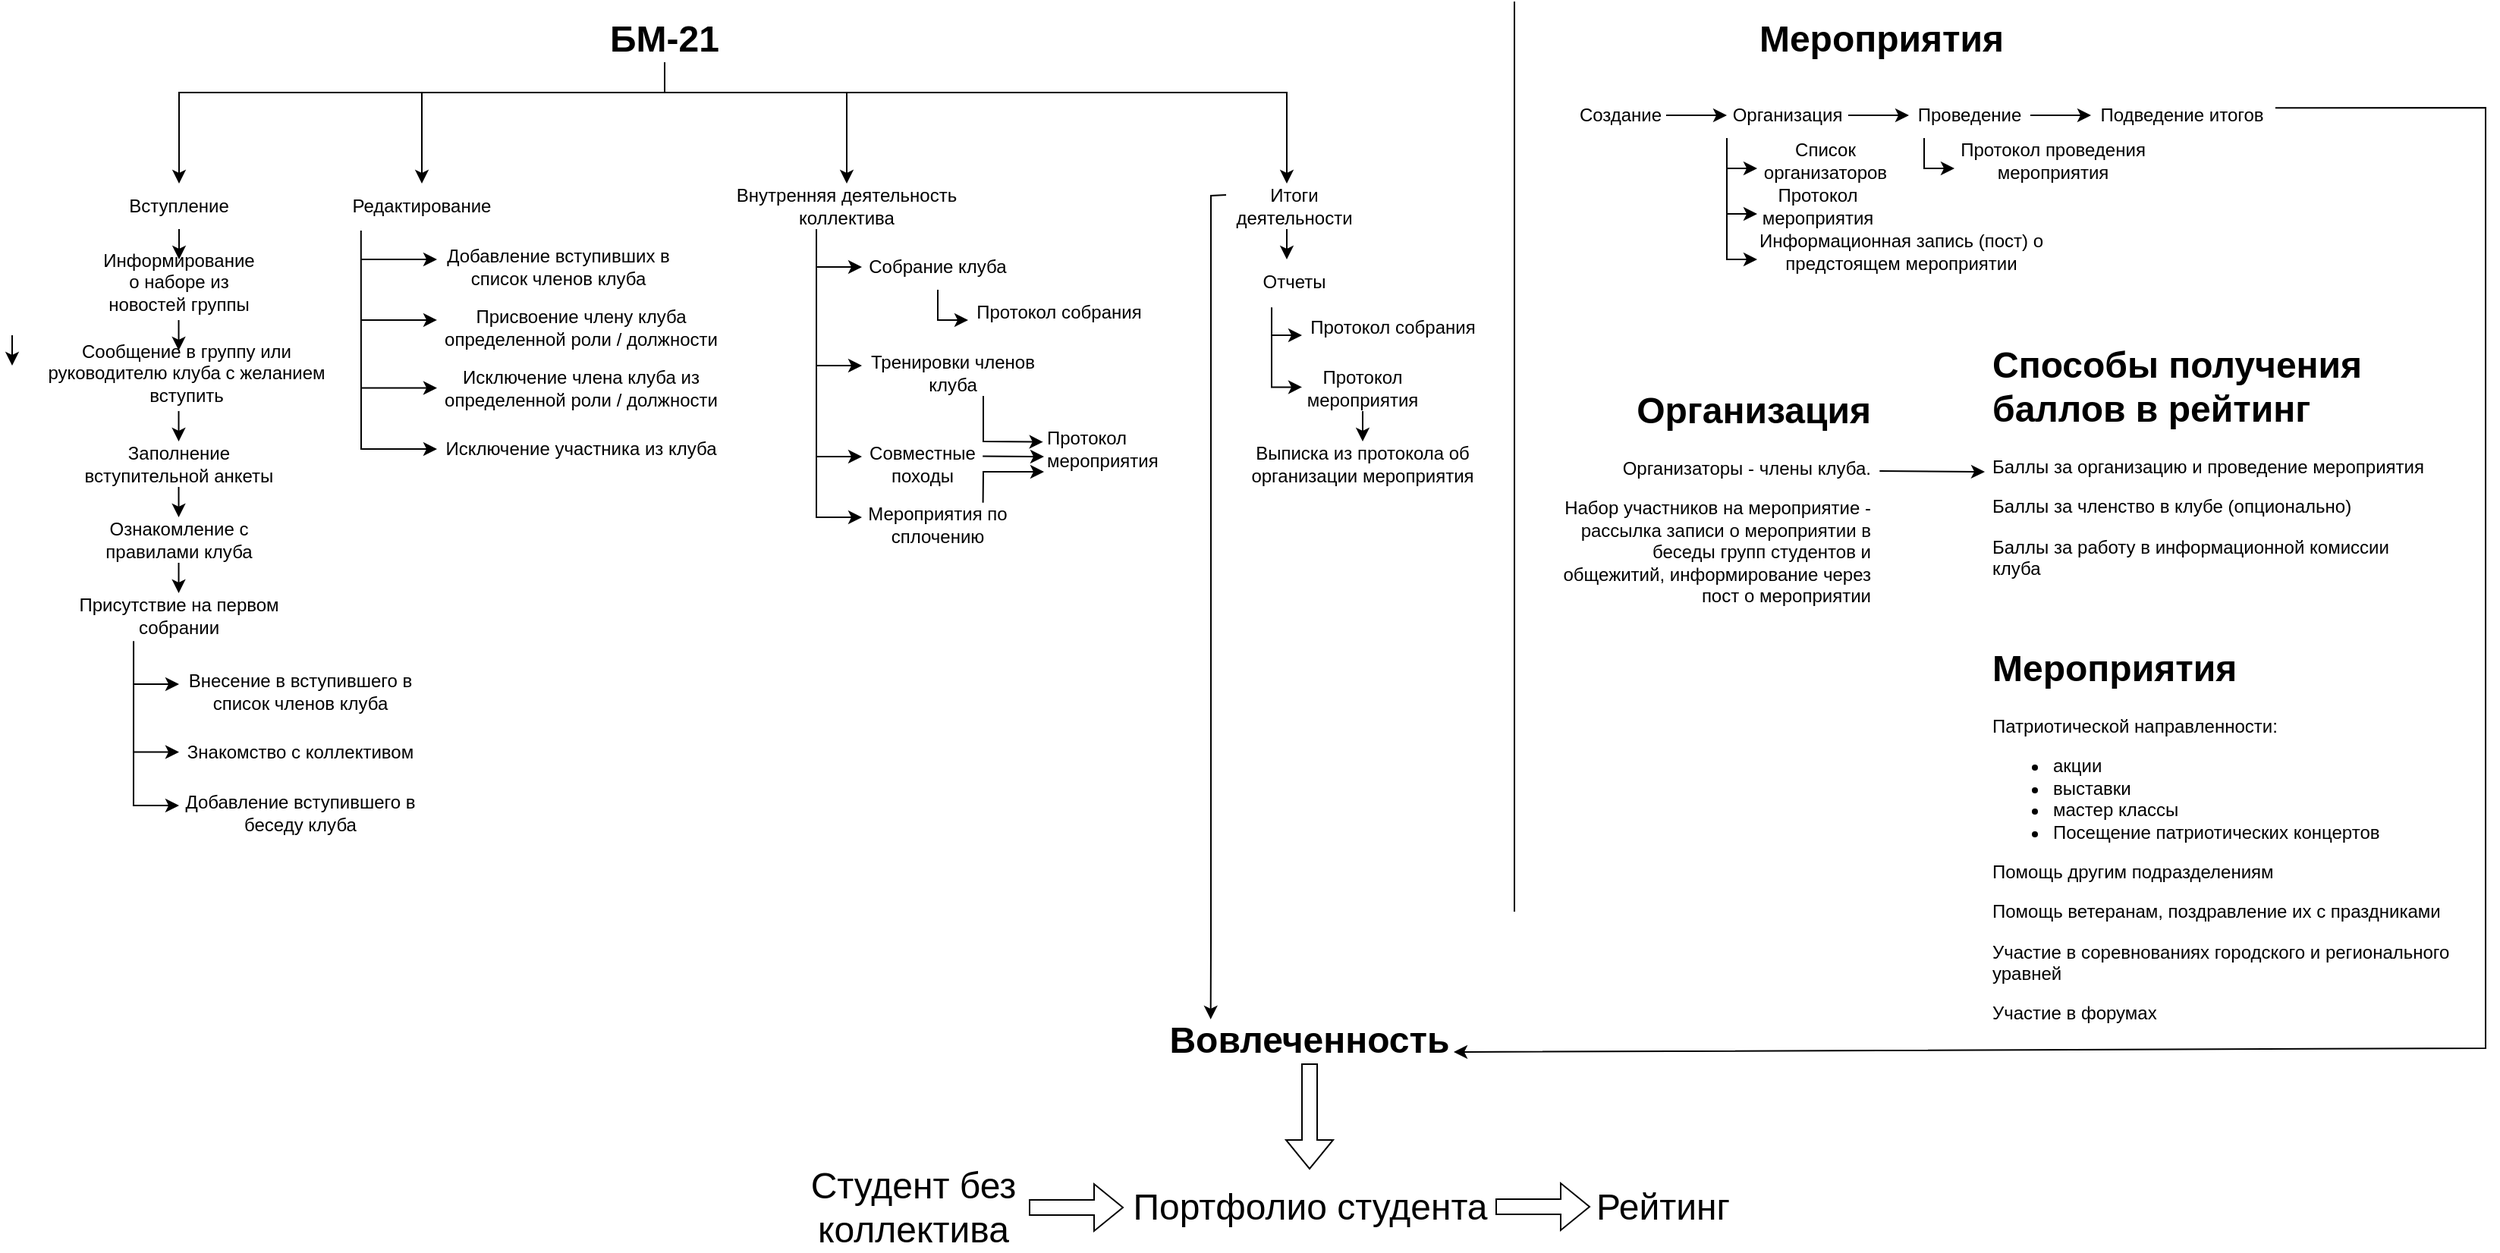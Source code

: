 <mxfile version="18.0.1" type="device"><diagram id="orWuGSiHzWUn6FNbrBjt" name="Страница 1"><mxGraphModel dx="1504" dy="408" grid="1" gridSize="10" guides="1" tooltips="1" connect="1" arrows="1" fold="1" page="1" pageScale="1" pageWidth="827" pageHeight="1169" math="0" shadow="0"><root><mxCell id="0"/><mxCell id="1" parent="0"/><mxCell id="mxKZkLhBDUnroIN9BCBz-1" value="&lt;font style=&quot;font-size: 24px;&quot;&gt;&lt;b&gt;БМ-21&lt;/b&gt;&lt;/font&gt;" style="text;html=1;strokeColor=none;fillColor=none;align=center;verticalAlign=middle;whiteSpace=wrap;rounded=0;" parent="1" vertex="1"><mxGeometry x="330" y="90" width="60" height="30" as="geometry"/></mxCell><mxCell id="mxKZkLhBDUnroIN9BCBz-2" value="" style="endArrow=classic;html=1;rounded=0;exitX=0.5;exitY=1;exitDx=0;exitDy=0;entryX=0.5;entryY=0;entryDx=0;entryDy=0;" parent="1" source="mxKZkLhBDUnroIN9BCBz-1" target="mxKZkLhBDUnroIN9BCBz-4" edge="1"><mxGeometry width="50" height="50" relative="1" as="geometry"><mxPoint x="20" y="210" as="sourcePoint"/><mxPoint x="40" y="200" as="targetPoint"/><Array as="points"><mxPoint x="360" y="140"/><mxPoint x="200" y="140"/><mxPoint x="40" y="140"/></Array></mxGeometry></mxCell><mxCell id="mxKZkLhBDUnroIN9BCBz-4" value="Вступление" style="text;html=1;strokeColor=none;fillColor=none;align=center;verticalAlign=middle;whiteSpace=wrap;rounded=0;" parent="1" vertex="1"><mxGeometry x="10" y="200" width="60" height="30" as="geometry"/></mxCell><mxCell id="mxKZkLhBDUnroIN9BCBz-6" value="" style="endArrow=classic;html=1;rounded=0;exitX=0.5;exitY=1;exitDx=0;exitDy=0;" parent="1" source="mxKZkLhBDUnroIN9BCBz-4" edge="1"><mxGeometry width="50" height="50" relative="1" as="geometry"><mxPoint x="20" y="310" as="sourcePoint"/><mxPoint x="40" y="250" as="targetPoint"/></mxGeometry></mxCell><mxCell id="mxKZkLhBDUnroIN9BCBz-7" value="Информирование о наборе из новостей группы" style="text;html=1;strokeColor=none;fillColor=none;align=center;verticalAlign=middle;whiteSpace=wrap;rounded=0;" parent="1" vertex="1"><mxGeometry x="10" y="250" width="60" height="30" as="geometry"/></mxCell><mxCell id="mxKZkLhBDUnroIN9BCBz-8" value="" style="endArrow=classic;html=1;rounded=0;exitX=0.5;exitY=1;exitDx=0;exitDy=0;" parent="1" edge="1"><mxGeometry width="50" height="50" relative="1" as="geometry"><mxPoint x="39.76" y="290" as="sourcePoint"/><mxPoint x="39.76" y="310" as="targetPoint"/></mxGeometry></mxCell><mxCell id="mxKZkLhBDUnroIN9BCBz-10" value="Сообщение в группу или руководителю клуба с желанием вступить" style="text;html=1;strokeColor=none;fillColor=none;align=center;verticalAlign=middle;whiteSpace=wrap;rounded=0;" parent="1" vertex="1"><mxGeometry x="-50" y="310" width="190" height="30" as="geometry"/></mxCell><mxCell id="mxKZkLhBDUnroIN9BCBz-11" value="" style="endArrow=classic;html=1;rounded=0;exitX=0.5;exitY=1;exitDx=0;exitDy=0;" parent="1" edge="1"><mxGeometry width="50" height="50" relative="1" as="geometry"><mxPoint x="39.76" y="350" as="sourcePoint"/><mxPoint x="39.76" y="370" as="targetPoint"/></mxGeometry></mxCell><mxCell id="mxKZkLhBDUnroIN9BCBz-12" value="" style="endArrow=classic;html=1;rounded=0;exitX=0.5;exitY=1;exitDx=0;exitDy=0;" parent="1" edge="1"><mxGeometry width="50" height="50" relative="1" as="geometry"><mxPoint x="-70.0" y="300" as="sourcePoint"/><mxPoint x="-70.0" y="320" as="targetPoint"/></mxGeometry></mxCell><mxCell id="mxKZkLhBDUnroIN9BCBz-13" value="Заполнение вступительной анкеты" style="text;html=1;strokeColor=none;fillColor=none;align=center;verticalAlign=middle;whiteSpace=wrap;rounded=0;" parent="1" vertex="1"><mxGeometry x="-30" y="370" width="140" height="30" as="geometry"/></mxCell><mxCell id="mxKZkLhBDUnroIN9BCBz-14" value="" style="endArrow=classic;html=1;rounded=0;exitX=0.5;exitY=1;exitDx=0;exitDy=0;" parent="1" edge="1"><mxGeometry width="50" height="50" relative="1" as="geometry"><mxPoint x="39.76" y="400" as="sourcePoint"/><mxPoint x="39.76" y="420" as="targetPoint"/></mxGeometry></mxCell><mxCell id="mxKZkLhBDUnroIN9BCBz-15" value="Ознакомление с правилами клуба" style="text;html=1;strokeColor=none;fillColor=none;align=center;verticalAlign=middle;whiteSpace=wrap;rounded=0;" parent="1" vertex="1"><mxGeometry x="-15" y="420" width="110" height="30" as="geometry"/></mxCell><mxCell id="mxKZkLhBDUnroIN9BCBz-16" value="" style="endArrow=classic;html=1;rounded=0;exitX=0.5;exitY=1;exitDx=0;exitDy=0;" parent="1" edge="1"><mxGeometry width="50" height="50" relative="1" as="geometry"><mxPoint x="39.76" y="450" as="sourcePoint"/><mxPoint x="39.76" y="470" as="targetPoint"/></mxGeometry></mxCell><mxCell id="mxKZkLhBDUnroIN9BCBz-17" value="Присутствие на первом собрании" style="text;html=1;strokeColor=none;fillColor=none;align=center;verticalAlign=middle;whiteSpace=wrap;rounded=0;" parent="1" vertex="1"><mxGeometry x="-30" y="470" width="140" height="30" as="geometry"/></mxCell><mxCell id="mxKZkLhBDUnroIN9BCBz-18" value="" style="endArrow=classic;html=1;rounded=0;exitX=0.286;exitY=1.055;exitDx=0;exitDy=0;exitPerimeter=0;" parent="1" source="mxKZkLhBDUnroIN9BCBz-17" edge="1"><mxGeometry width="50" height="50" relative="1" as="geometry"><mxPoint x="10" y="630" as="sourcePoint"/><mxPoint x="40" y="610" as="targetPoint"/><Array as="points"><mxPoint x="10" y="610"/></Array></mxGeometry></mxCell><mxCell id="mxKZkLhBDUnroIN9BCBz-19" value="" style="endArrow=classic;html=1;rounded=0;" parent="1" edge="1"><mxGeometry width="50" height="50" relative="1" as="geometry"><mxPoint x="10" y="530" as="sourcePoint"/><mxPoint x="40" y="530" as="targetPoint"/></mxGeometry></mxCell><mxCell id="mxKZkLhBDUnroIN9BCBz-20" value="Внесение в вступившего в список членов клуба" style="text;html=1;strokeColor=none;fillColor=none;align=center;verticalAlign=middle;whiteSpace=wrap;rounded=0;" parent="1" vertex="1"><mxGeometry x="40" y="520" width="160" height="30" as="geometry"/></mxCell><mxCell id="mxKZkLhBDUnroIN9BCBz-21" value="Знакомство с коллективом" style="text;html=1;strokeColor=none;fillColor=none;align=center;verticalAlign=middle;whiteSpace=wrap;rounded=0;" parent="1" vertex="1"><mxGeometry x="40" y="560" width="160" height="30" as="geometry"/></mxCell><mxCell id="mxKZkLhBDUnroIN9BCBz-22" value="Добавление вступившего в беседу клуба" style="text;html=1;strokeColor=none;fillColor=none;align=center;verticalAlign=middle;whiteSpace=wrap;rounded=0;" parent="1" vertex="1"><mxGeometry x="40" y="600" width="160" height="30" as="geometry"/></mxCell><mxCell id="mxKZkLhBDUnroIN9BCBz-23" value="" style="endArrow=classic;html=1;rounded=0;" parent="1" edge="1"><mxGeometry width="50" height="50" relative="1" as="geometry"><mxPoint x="10" y="574.76" as="sourcePoint"/><mxPoint x="40" y="574.76" as="targetPoint"/></mxGeometry></mxCell><mxCell id="mxKZkLhBDUnroIN9BCBz-24" value="" style="endArrow=classic;html=1;rounded=0;" parent="1" edge="1"><mxGeometry width="50" height="50" relative="1" as="geometry"><mxPoint x="200" y="140" as="sourcePoint"/><mxPoint x="200" y="200" as="targetPoint"/></mxGeometry></mxCell><mxCell id="mxKZkLhBDUnroIN9BCBz-25" value="Редактирование" style="text;html=1;strokeColor=none;fillColor=none;align=center;verticalAlign=middle;whiteSpace=wrap;rounded=0;" parent="1" vertex="1"><mxGeometry x="150" y="200" width="100" height="30" as="geometry"/></mxCell><mxCell id="mxKZkLhBDUnroIN9BCBz-26" value="" style="endArrow=classic;html=1;rounded=0;exitX=0.099;exitY=1.033;exitDx=0;exitDy=0;exitPerimeter=0;entryX=0;entryY=0.5;entryDx=0;entryDy=0;" parent="1" source="mxKZkLhBDUnroIN9BCBz-25" target="mxKZkLhBDUnroIN9BCBz-33" edge="1"><mxGeometry width="50" height="50" relative="1" as="geometry"><mxPoint x="160" y="370" as="sourcePoint"/><mxPoint x="210" y="410" as="targetPoint"/><Array as="points"><mxPoint x="160" y="375"/></Array></mxGeometry></mxCell><mxCell id="mxKZkLhBDUnroIN9BCBz-27" value="" style="endArrow=classic;html=1;rounded=0;" parent="1" edge="1"><mxGeometry width="50" height="50" relative="1" as="geometry"><mxPoint x="160" y="250" as="sourcePoint"/><mxPoint x="210" y="250" as="targetPoint"/></mxGeometry></mxCell><mxCell id="mxKZkLhBDUnroIN9BCBz-28" value="Добавление вступивших в список членов клуба" style="text;html=1;strokeColor=none;fillColor=none;align=center;verticalAlign=middle;whiteSpace=wrap;rounded=0;" parent="1" vertex="1"><mxGeometry x="210" y="240" width="160" height="30" as="geometry"/></mxCell><mxCell id="mxKZkLhBDUnroIN9BCBz-29" value="" style="endArrow=classic;html=1;rounded=0;entryX=0;entryY=0.333;entryDx=0;entryDy=0;entryPerimeter=0;" parent="1" target="mxKZkLhBDUnroIN9BCBz-30" edge="1"><mxGeometry width="50" height="50" relative="1" as="geometry"><mxPoint x="160" y="290" as="sourcePoint"/><mxPoint x="200" y="300" as="targetPoint"/><Array as="points"><mxPoint x="180" y="290"/></Array></mxGeometry></mxCell><mxCell id="mxKZkLhBDUnroIN9BCBz-30" value="Присвоение члену клуба определенной роли / должности" style="text;html=1;strokeColor=none;fillColor=none;align=center;verticalAlign=middle;whiteSpace=wrap;rounded=0;" parent="1" vertex="1"><mxGeometry x="210" y="280" width="190" height="30" as="geometry"/></mxCell><mxCell id="mxKZkLhBDUnroIN9BCBz-31" value="Исключение члена клуба из определенной роли / должности" style="text;html=1;strokeColor=none;fillColor=none;align=center;verticalAlign=middle;whiteSpace=wrap;rounded=0;" parent="1" vertex="1"><mxGeometry x="210" y="320" width="190" height="30" as="geometry"/></mxCell><mxCell id="mxKZkLhBDUnroIN9BCBz-32" value="" style="endArrow=classic;html=1;rounded=0;entryX=0;entryY=0.333;entryDx=0;entryDy=0;entryPerimeter=0;" parent="1" edge="1"><mxGeometry width="50" height="50" relative="1" as="geometry"><mxPoint x="160" y="334.77" as="sourcePoint"/><mxPoint x="210" y="334.76" as="targetPoint"/><Array as="points"><mxPoint x="180" y="334.77"/></Array></mxGeometry></mxCell><mxCell id="mxKZkLhBDUnroIN9BCBz-33" value="Исключение участника из клуба" style="text;html=1;strokeColor=none;fillColor=none;align=center;verticalAlign=middle;whiteSpace=wrap;rounded=0;" parent="1" vertex="1"><mxGeometry x="210" y="360" width="190" height="30" as="geometry"/></mxCell><mxCell id="mxKZkLhBDUnroIN9BCBz-34" value="" style="endArrow=classic;html=1;rounded=0;" parent="1" edge="1"><mxGeometry width="50" height="50" relative="1" as="geometry"><mxPoint x="200" y="140" as="sourcePoint"/><mxPoint x="480" y="200" as="targetPoint"/><Array as="points"><mxPoint x="480" y="140"/></Array></mxGeometry></mxCell><mxCell id="mxKZkLhBDUnroIN9BCBz-35" value="Внутренняя деятельность коллектива" style="text;html=1;strokeColor=none;fillColor=none;align=center;verticalAlign=middle;whiteSpace=wrap;rounded=0;" parent="1" vertex="1"><mxGeometry x="400" y="200" width="160" height="30" as="geometry"/></mxCell><mxCell id="mxKZkLhBDUnroIN9BCBz-36" value="" style="endArrow=classic;html=1;rounded=0;exitX=0.375;exitY=1;exitDx=0;exitDy=0;exitPerimeter=0;" parent="1" source="mxKZkLhBDUnroIN9BCBz-35" edge="1"><mxGeometry width="50" height="50" relative="1" as="geometry"><mxPoint x="460" y="340" as="sourcePoint"/><mxPoint x="490" y="320" as="targetPoint"/><Array as="points"><mxPoint x="460" y="320"/></Array></mxGeometry></mxCell><mxCell id="mxKZkLhBDUnroIN9BCBz-37" value="Собрание клуба" style="text;html=1;strokeColor=none;fillColor=none;align=center;verticalAlign=middle;whiteSpace=wrap;rounded=0;" parent="1" vertex="1"><mxGeometry x="490" y="240" width="100" height="30" as="geometry"/></mxCell><mxCell id="mxKZkLhBDUnroIN9BCBz-38" value="" style="endArrow=classic;html=1;rounded=0;entryX=0;entryY=0.5;entryDx=0;entryDy=0;" parent="1" target="mxKZkLhBDUnroIN9BCBz-37" edge="1"><mxGeometry width="50" height="50" relative="1" as="geometry"><mxPoint x="460" y="255" as="sourcePoint"/><mxPoint x="580" y="300" as="targetPoint"/></mxGeometry></mxCell><mxCell id="mxKZkLhBDUnroIN9BCBz-39" value="" style="endArrow=classic;html=1;rounded=0;" parent="1" source="mxKZkLhBDUnroIN9BCBz-37" edge="1"><mxGeometry width="50" height="50" relative="1" as="geometry"><mxPoint x="550" y="350" as="sourcePoint"/><mxPoint x="560" y="290" as="targetPoint"/><Array as="points"><mxPoint x="540" y="290"/></Array></mxGeometry></mxCell><mxCell id="mxKZkLhBDUnroIN9BCBz-40" value="Протокол собрания" style="text;html=1;strokeColor=none;fillColor=none;align=center;verticalAlign=middle;whiteSpace=wrap;rounded=0;" parent="1" vertex="1"><mxGeometry x="560" y="270" width="120" height="30" as="geometry"/></mxCell><mxCell id="mxKZkLhBDUnroIN9BCBz-41" value="Тренировки членов клуба" style="text;html=1;strokeColor=none;fillColor=none;align=center;verticalAlign=middle;whiteSpace=wrap;rounded=0;" parent="1" vertex="1"><mxGeometry x="490" y="310" width="120" height="30" as="geometry"/></mxCell><mxCell id="mxKZkLhBDUnroIN9BCBz-42" value="" style="endArrow=classic;html=1;rounded=0;" parent="1" edge="1"><mxGeometry width="50" height="50" relative="1" as="geometry"><mxPoint x="460" y="320" as="sourcePoint"/><mxPoint x="490" y="380" as="targetPoint"/><Array as="points"><mxPoint x="460" y="380"/></Array></mxGeometry></mxCell><mxCell id="mxKZkLhBDUnroIN9BCBz-43" value="Совместные походы" style="text;html=1;strokeColor=none;fillColor=none;align=center;verticalAlign=middle;whiteSpace=wrap;rounded=0;" parent="1" vertex="1"><mxGeometry x="490" y="370" width="80" height="30" as="geometry"/></mxCell><mxCell id="mxKZkLhBDUnroIN9BCBz-44" value="Мероприятия по сплочению" style="text;html=1;strokeColor=none;fillColor=none;align=center;verticalAlign=middle;whiteSpace=wrap;rounded=0;" parent="1" vertex="1"><mxGeometry x="490" y="410" width="100" height="30" as="geometry"/></mxCell><mxCell id="mxKZkLhBDUnroIN9BCBz-45" value="" style="endArrow=classic;html=1;rounded=0;entryX=-0.008;entryY=0.344;entryDx=0;entryDy=0;entryPerimeter=0;" parent="1" target="mxKZkLhBDUnroIN9BCBz-48" edge="1"><mxGeometry width="50" height="50" relative="1" as="geometry"><mxPoint x="570" y="340" as="sourcePoint"/><mxPoint x="610" y="360" as="targetPoint"/><Array as="points"><mxPoint x="570" y="350"/><mxPoint x="570" y="370"/></Array></mxGeometry></mxCell><mxCell id="mxKZkLhBDUnroIN9BCBz-46" value="" style="endArrow=classic;html=1;rounded=0;exitX=0.798;exitY=0.013;exitDx=0;exitDy=0;exitPerimeter=0;entryX=0;entryY=1;entryDx=0;entryDy=0;" parent="1" source="mxKZkLhBDUnroIN9BCBz-44" target="mxKZkLhBDUnroIN9BCBz-48" edge="1"><mxGeometry width="50" height="50" relative="1" as="geometry"><mxPoint x="580" y="390" as="sourcePoint"/><mxPoint x="610" y="410" as="targetPoint"/><Array as="points"><mxPoint x="570" y="390"/></Array></mxGeometry></mxCell><mxCell id="mxKZkLhBDUnroIN9BCBz-47" value="" style="endArrow=classic;html=1;rounded=0;exitX=0.995;exitY=0.327;exitDx=0;exitDy=0;exitPerimeter=0;" parent="1" source="mxKZkLhBDUnroIN9BCBz-43" edge="1"><mxGeometry width="50" height="50" relative="1" as="geometry"><mxPoint x="600" y="420" as="sourcePoint"/><mxPoint x="610" y="380" as="targetPoint"/></mxGeometry></mxCell><mxCell id="mxKZkLhBDUnroIN9BCBz-48" value="Протокол мероприятия" style="text;html=1;strokeColor=none;fillColor=none;align=left;verticalAlign=middle;whiteSpace=wrap;rounded=0;" parent="1" vertex="1"><mxGeometry x="610" y="360" width="80" height="30" as="geometry"/></mxCell><mxCell id="mxKZkLhBDUnroIN9BCBz-49" value="" style="endArrow=classic;html=1;rounded=0;" parent="1" edge="1"><mxGeometry width="50" height="50" relative="1" as="geometry"><mxPoint x="460" y="360" as="sourcePoint"/><mxPoint x="490" y="420" as="targetPoint"/><Array as="points"><mxPoint x="460" y="420"/></Array></mxGeometry></mxCell><mxCell id="mxKZkLhBDUnroIN9BCBz-50" value="Итоги деятельности" style="text;html=1;strokeColor=none;fillColor=none;align=center;verticalAlign=middle;whiteSpace=wrap;rounded=0;" parent="1" vertex="1"><mxGeometry x="730" y="200" width="90" height="30" as="geometry"/></mxCell><mxCell id="mxKZkLhBDUnroIN9BCBz-51" value="" style="endArrow=classic;html=1;rounded=0;" parent="1" edge="1"><mxGeometry width="50" height="50" relative="1" as="geometry"><mxPoint x="480" y="140" as="sourcePoint"/><mxPoint x="770" y="200" as="targetPoint"/><Array as="points"><mxPoint x="770" y="140"/></Array></mxGeometry></mxCell><mxCell id="mxKZkLhBDUnroIN9BCBz-53" value="" style="endArrow=classic;html=1;rounded=0;exitX=0.5;exitY=1;exitDx=0;exitDy=0;" parent="1" edge="1"><mxGeometry width="50" height="50" relative="1" as="geometry"><mxPoint x="770" y="230" as="sourcePoint"/><mxPoint x="770" y="250" as="targetPoint"/></mxGeometry></mxCell><mxCell id="mxKZkLhBDUnroIN9BCBz-54" value="Отчеты" style="text;html=1;strokeColor=none;fillColor=none;align=center;verticalAlign=middle;whiteSpace=wrap;rounded=0;" parent="1" vertex="1"><mxGeometry x="740" y="250" width="70" height="30" as="geometry"/></mxCell><mxCell id="mxKZkLhBDUnroIN9BCBz-55" value="" style="endArrow=classic;html=1;rounded=0;exitX=0.286;exitY=1.053;exitDx=0;exitDy=0;exitPerimeter=0;" parent="1" source="mxKZkLhBDUnroIN9BCBz-54" edge="1"><mxGeometry width="50" height="50" relative="1" as="geometry"><mxPoint x="740" y="360" as="sourcePoint"/><mxPoint x="780" y="300" as="targetPoint"/><Array as="points"><mxPoint x="760" y="300"/></Array></mxGeometry></mxCell><mxCell id="mxKZkLhBDUnroIN9BCBz-56" value="Протокол собрания" style="text;html=1;strokeColor=none;fillColor=none;align=center;verticalAlign=middle;whiteSpace=wrap;rounded=0;" parent="1" vertex="1"><mxGeometry x="780" y="280" width="120" height="30" as="geometry"/></mxCell><mxCell id="mxKZkLhBDUnroIN9BCBz-57" value="Протокол мероприятия" style="text;html=1;strokeColor=none;fillColor=none;align=center;verticalAlign=middle;whiteSpace=wrap;rounded=0;" parent="1" vertex="1"><mxGeometry x="780" y="320" width="80" height="30" as="geometry"/></mxCell><mxCell id="mxKZkLhBDUnroIN9BCBz-58" value="" style="endArrow=classic;html=1;rounded=0;" parent="1" edge="1"><mxGeometry width="50" height="50" relative="1" as="geometry"><mxPoint x="760" y="300" as="sourcePoint"/><mxPoint x="780" y="334.21" as="targetPoint"/><Array as="points"><mxPoint x="760" y="334.21"/></Array></mxGeometry></mxCell><mxCell id="mxKZkLhBDUnroIN9BCBz-60" value="" style="endArrow=classic;html=1;rounded=0;exitX=0.5;exitY=1;exitDx=0;exitDy=0;" parent="1" edge="1"><mxGeometry width="50" height="50" relative="1" as="geometry"><mxPoint x="820" y="350" as="sourcePoint"/><mxPoint x="820" y="370" as="targetPoint"/></mxGeometry></mxCell><mxCell id="mxKZkLhBDUnroIN9BCBz-62" value="Выписка из протокола об организации мероприятия" style="text;html=1;strokeColor=none;fillColor=none;align=center;verticalAlign=middle;whiteSpace=wrap;rounded=0;" parent="1" vertex="1"><mxGeometry x="740" y="370" width="160" height="30" as="geometry"/></mxCell><mxCell id="mxKZkLhBDUnroIN9BCBz-64" value="" style="endArrow=none;html=1;rounded=0;" parent="1" edge="1"><mxGeometry width="50" height="50" relative="1" as="geometry"><mxPoint x="920" y="680" as="sourcePoint"/><mxPoint x="920" y="80" as="targetPoint"/></mxGeometry></mxCell><mxCell id="mxKZkLhBDUnroIN9BCBz-65" value="&lt;b&gt;&lt;font style=&quot;font-size: 24px;&quot;&gt;Мероприятия&lt;/font&gt;&lt;/b&gt;" style="text;html=1;strokeColor=none;fillColor=none;align=center;verticalAlign=middle;whiteSpace=wrap;rounded=0;" parent="1" vertex="1"><mxGeometry x="1112" y="90" width="100" height="30" as="geometry"/></mxCell><mxCell id="mxKZkLhBDUnroIN9BCBz-66" value="Создание" style="text;html=1;strokeColor=none;fillColor=none;align=center;verticalAlign=middle;whiteSpace=wrap;rounded=0;" parent="1" vertex="1"><mxGeometry x="960" y="140" width="60" height="30" as="geometry"/></mxCell><mxCell id="mxKZkLhBDUnroIN9BCBz-67" value="" style="endArrow=classic;html=1;rounded=0;exitX=1;exitY=0.5;exitDx=0;exitDy=0;" parent="1" source="mxKZkLhBDUnroIN9BCBz-66" edge="1"><mxGeometry width="50" height="50" relative="1" as="geometry"><mxPoint x="1040" y="210" as="sourcePoint"/><mxPoint x="1060" y="155" as="targetPoint"/></mxGeometry></mxCell><mxCell id="mxKZkLhBDUnroIN9BCBz-68" value="Организация" style="text;html=1;strokeColor=none;fillColor=none;align=center;verticalAlign=middle;whiteSpace=wrap;rounded=0;" parent="1" vertex="1"><mxGeometry x="1060" y="140" width="80" height="30" as="geometry"/></mxCell><mxCell id="mxKZkLhBDUnroIN9BCBz-69" value="" style="endArrow=classic;html=1;rounded=0;exitX=0;exitY=1;exitDx=0;exitDy=0;" parent="1" source="mxKZkLhBDUnroIN9BCBz-68" edge="1"><mxGeometry width="50" height="50" relative="1" as="geometry"><mxPoint x="1060" y="240" as="sourcePoint"/><mxPoint x="1080" y="190" as="targetPoint"/><Array as="points"><mxPoint x="1060" y="190"/></Array></mxGeometry></mxCell><mxCell id="mxKZkLhBDUnroIN9BCBz-70" value="Список организаторов" style="text;html=1;strokeColor=none;fillColor=none;align=center;verticalAlign=middle;whiteSpace=wrap;rounded=0;" parent="1" vertex="1"><mxGeometry x="1080" y="170" width="90" height="30" as="geometry"/></mxCell><mxCell id="mxKZkLhBDUnroIN9BCBz-71" value="" style="endArrow=classic;html=1;rounded=0;" parent="1" edge="1"><mxGeometry width="50" height="50" relative="1" as="geometry"><mxPoint x="1060" y="190" as="sourcePoint"/><mxPoint x="1080" y="220" as="targetPoint"/><Array as="points"><mxPoint x="1060" y="220"/></Array></mxGeometry></mxCell><mxCell id="mxKZkLhBDUnroIN9BCBz-72" value="Протокол мероприятия" style="text;html=1;strokeColor=none;fillColor=none;align=center;verticalAlign=middle;whiteSpace=wrap;rounded=0;" parent="1" vertex="1"><mxGeometry x="1080" y="200" width="80" height="30" as="geometry"/></mxCell><mxCell id="mxKZkLhBDUnroIN9BCBz-73" value="" style="endArrow=classic;html=1;rounded=0;exitX=1;exitY=0.5;exitDx=0;exitDy=0;" parent="1" edge="1"><mxGeometry width="50" height="50" relative="1" as="geometry"><mxPoint x="1140" y="155" as="sourcePoint"/><mxPoint x="1180" y="155" as="targetPoint"/></mxGeometry></mxCell><mxCell id="mxKZkLhBDUnroIN9BCBz-74" value="Проведение" style="text;html=1;strokeColor=none;fillColor=none;align=center;verticalAlign=middle;whiteSpace=wrap;rounded=0;" parent="1" vertex="1"><mxGeometry x="1180" y="140" width="80" height="30" as="geometry"/></mxCell><mxCell id="mxKZkLhBDUnroIN9BCBz-76" value="" style="endArrow=classic;html=1;rounded=0;exitX=0;exitY=1;exitDx=0;exitDy=0;" parent="1" edge="1"><mxGeometry width="50" height="50" relative="1" as="geometry"><mxPoint x="1190" y="170" as="sourcePoint"/><mxPoint x="1210" y="190" as="targetPoint"/><Array as="points"><mxPoint x="1190" y="190"/></Array></mxGeometry></mxCell><mxCell id="mxKZkLhBDUnroIN9BCBz-77" value="Протокол проведения мероприятия" style="text;html=1;strokeColor=none;fillColor=none;align=center;verticalAlign=middle;whiteSpace=wrap;rounded=0;" parent="1" vertex="1"><mxGeometry x="1210" y="170" width="130" height="30" as="geometry"/></mxCell><mxCell id="mxKZkLhBDUnroIN9BCBz-78" value="" style="endArrow=classic;html=1;rounded=0;exitX=1;exitY=0.5;exitDx=0;exitDy=0;" parent="1" edge="1"><mxGeometry width="50" height="50" relative="1" as="geometry"><mxPoint x="1260" y="155" as="sourcePoint"/><mxPoint x="1300" y="155" as="targetPoint"/></mxGeometry></mxCell><mxCell id="mxKZkLhBDUnroIN9BCBz-79" value="Подведение итогов" style="text;html=1;strokeColor=none;fillColor=none;align=center;verticalAlign=middle;whiteSpace=wrap;rounded=0;" parent="1" vertex="1"><mxGeometry x="1300" y="140" width="120" height="30" as="geometry"/></mxCell><mxCell id="mxKZkLhBDUnroIN9BCBz-80" value="&lt;h1&gt;Организация&lt;/h1&gt;&lt;p&gt;Организаторы - члены клуба.&lt;/p&gt;&lt;p&gt;Набор участников на мероприятие - рассылка записи о мероприятии в беседы групп студентов и общежитий, информирование через пост о мероприятии&lt;/p&gt;&lt;p&gt;&lt;br&gt;&lt;/p&gt;" style="text;html=1;strokeColor=none;fillColor=none;spacing=5;spacingTop=-20;whiteSpace=wrap;overflow=hidden;rounded=0;align=right;" parent="1" vertex="1"><mxGeometry x="940" y="330" width="220" height="170" as="geometry"/></mxCell><mxCell id="mxKZkLhBDUnroIN9BCBz-82" value="" style="endArrow=classic;html=1;rounded=0;exitX=1.003;exitY=0.35;exitDx=0;exitDy=0;exitPerimeter=0;" parent="1" source="mxKZkLhBDUnroIN9BCBz-80" edge="1"><mxGeometry width="50" height="50" relative="1" as="geometry"><mxPoint x="1110" y="400" as="sourcePoint"/><mxPoint x="1230" y="390" as="targetPoint"/></mxGeometry></mxCell><mxCell id="mxKZkLhBDUnroIN9BCBz-84" value="&lt;h1&gt;Способы получения баллов в рейтинг&lt;/h1&gt;&lt;p&gt;&lt;span style=&quot;text-align: center;&quot;&gt;Баллы за организацию и проведение мероприятия&lt;/span&gt;&lt;br&gt;&lt;/p&gt;&lt;p&gt;&lt;span style=&quot;text-align: center;&quot;&gt;Баллы за членство в клубе (опционально)&lt;/span&gt;&lt;/p&gt;&lt;p&gt;&lt;span style=&quot;text-align: center;&quot;&gt;Баллы за работу в информационной комиссии клуба&lt;/span&gt;&lt;/p&gt;" style="text;html=1;strokeColor=none;fillColor=none;spacing=5;spacingTop=-20;whiteSpace=wrap;overflow=hidden;rounded=0;" parent="1" vertex="1"><mxGeometry x="1230" y="300" width="300" height="175" as="geometry"/></mxCell><mxCell id="mxKZkLhBDUnroIN9BCBz-86" value="" style="endArrow=classic;html=1;rounded=0;" parent="1" edge="1"><mxGeometry width="50" height="50" relative="1" as="geometry"><mxPoint x="1060" y="220" as="sourcePoint"/><mxPoint x="1080" y="250" as="targetPoint"/><Array as="points"><mxPoint x="1060" y="250"/></Array></mxGeometry></mxCell><mxCell id="mxKZkLhBDUnroIN9BCBz-87" value="Информационная запись (пост) о предстоящем мероприятии" style="text;html=1;strokeColor=none;fillColor=none;align=center;verticalAlign=middle;whiteSpace=wrap;rounded=0;" parent="1" vertex="1"><mxGeometry x="1080" y="230" width="190" height="30" as="geometry"/></mxCell><mxCell id="mxKZkLhBDUnroIN9BCBz-88" value="&lt;h1&gt;Мероприятия&lt;/h1&gt;&lt;p&gt;Патриотической направленности:&lt;/p&gt;&lt;p&gt;&lt;/p&gt;&lt;ul&gt;&lt;li&gt;акции&lt;/li&gt;&lt;li&gt;выставки&lt;/li&gt;&lt;li&gt;мастер классы&lt;/li&gt;&lt;li&gt;Посещение патриотических концертов&lt;/li&gt;&lt;/ul&gt;&lt;p&gt;&lt;/p&gt;&lt;p&gt;Помощь другим подразделениям&lt;/p&gt;&lt;p&gt;Помощь ветеранам, поздравление их с праздниками&lt;/p&gt;&lt;p&gt;Участие в соревнованиях городского и регионального уравней&lt;/p&gt;&lt;p&gt;Участие в форумах&lt;/p&gt;&lt;p&gt;&lt;br&gt;&lt;/p&gt;" style="text;html=1;strokeColor=none;fillColor=none;spacing=5;spacingTop=-20;whiteSpace=wrap;overflow=hidden;rounded=0;" parent="1" vertex="1"><mxGeometry x="1230" y="500" width="310" height="260" as="geometry"/></mxCell><mxCell id="mxKZkLhBDUnroIN9BCBz-89" value="&lt;b&gt;&lt;font style=&quot;font-size: 24px;&quot;&gt;Вовлеченность&lt;/font&gt;&lt;/b&gt;" style="text;html=1;strokeColor=none;fillColor=none;align=center;verticalAlign=middle;whiteSpace=wrap;rounded=0;" parent="1" vertex="1"><mxGeometry x="690" y="750" width="190" height="30" as="geometry"/></mxCell><mxCell id="mxKZkLhBDUnroIN9BCBz-91" value="" style="endArrow=classic;html=1;rounded=0;fontSize=24;exitX=0;exitY=0.25;exitDx=0;exitDy=0;entryX=0.157;entryY=0.032;entryDx=0;entryDy=0;entryPerimeter=0;" parent="1" source="mxKZkLhBDUnroIN9BCBz-50" target="mxKZkLhBDUnroIN9BCBz-89" edge="1"><mxGeometry width="50" height="50" relative="1" as="geometry"><mxPoint x="720" y="210" as="sourcePoint"/><mxPoint x="770" y="700" as="targetPoint"/><Array as="points"><mxPoint x="720" y="208"/><mxPoint x="720" y="700"/></Array></mxGeometry></mxCell><mxCell id="mxKZkLhBDUnroIN9BCBz-92" value="" style="endArrow=classic;html=1;rounded=0;fontSize=24;entryX=1;entryY=0.75;entryDx=0;entryDy=0;exitX=1.012;exitY=0.338;exitDx=0;exitDy=0;exitPerimeter=0;" parent="1" source="mxKZkLhBDUnroIN9BCBz-79" target="mxKZkLhBDUnroIN9BCBz-89" edge="1"><mxGeometry width="50" height="50" relative="1" as="geometry"><mxPoint x="1560" y="50" as="sourcePoint"/><mxPoint x="1020" y="860" as="targetPoint"/><Array as="points"><mxPoint x="1560" y="150"/><mxPoint x="1560" y="770"/></Array></mxGeometry></mxCell><mxCell id="mxKZkLhBDUnroIN9BCBz-93" value="" style="shape=flexArrow;endArrow=classic;html=1;rounded=0;fontSize=24;exitX=0.5;exitY=1;exitDx=0;exitDy=0;" parent="1" source="mxKZkLhBDUnroIN9BCBz-89" edge="1"><mxGeometry width="50" height="50" relative="1" as="geometry"><mxPoint x="730" y="890" as="sourcePoint"/><mxPoint x="785" y="850" as="targetPoint"/></mxGeometry></mxCell><mxCell id="mxKZkLhBDUnroIN9BCBz-94" value="Студент без коллектива" style="text;html=1;strokeColor=none;fillColor=none;align=center;verticalAlign=middle;whiteSpace=wrap;rounded=0;fontSize=24;" parent="1" vertex="1"><mxGeometry x="414" y="860" width="220" height="30" as="geometry"/></mxCell><mxCell id="mxKZkLhBDUnroIN9BCBz-95" value="Портфолио студента" style="text;html=1;strokeColor=none;fillColor=none;align=center;verticalAlign=middle;whiteSpace=wrap;rounded=0;fontSize=24;" parent="1" vertex="1"><mxGeometry x="662.5" y="860" width="245" height="30" as="geometry"/></mxCell><mxCell id="mxKZkLhBDUnroIN9BCBz-96" value="Рейтинг" style="text;html=1;strokeColor=none;fillColor=none;align=center;verticalAlign=middle;whiteSpace=wrap;rounded=0;fontSize=24;" parent="1" vertex="1"><mxGeometry x="907.5" y="860" width="220" height="30" as="geometry"/></mxCell><mxCell id="mxKZkLhBDUnroIN9BCBz-98" value="" style="shape=flexArrow;endArrow=classic;html=1;rounded=0;fontSize=24;entryX=0;entryY=0.5;entryDx=0;entryDy=0;" parent="1" target="mxKZkLhBDUnroIN9BCBz-95" edge="1"><mxGeometry width="50" height="50" relative="1" as="geometry"><mxPoint x="600" y="875" as="sourcePoint"/><mxPoint x="650" y="830" as="targetPoint"/></mxGeometry></mxCell><mxCell id="mxKZkLhBDUnroIN9BCBz-99" value="" style="shape=flexArrow;endArrow=classic;html=1;rounded=0;fontSize=24;entryX=0;entryY=0.5;entryDx=0;entryDy=0;" parent="1" edge="1"><mxGeometry width="50" height="50" relative="1" as="geometry"><mxPoint x="907.5" y="874.5" as="sourcePoint"/><mxPoint x="970" y="874.5" as="targetPoint"/></mxGeometry></mxCell></root></mxGraphModel></diagram></mxfile>